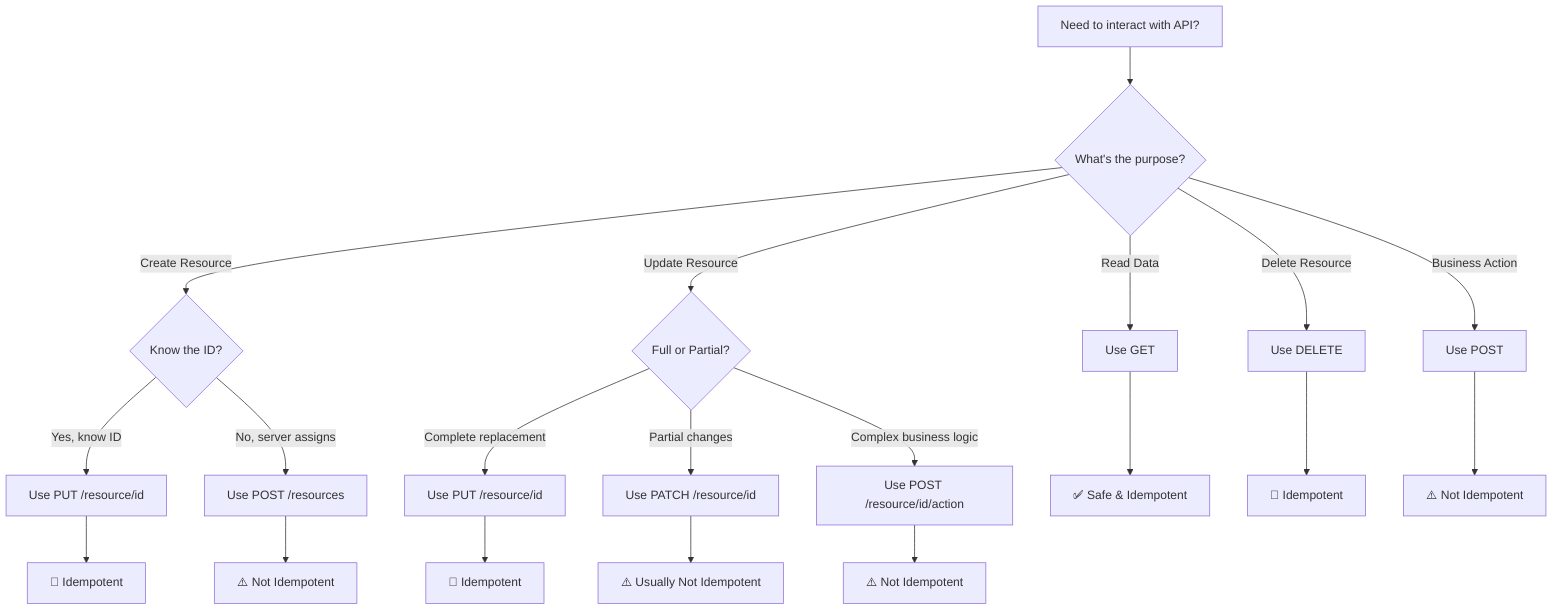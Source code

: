 flowchart TD
    START[Need to interact with API?] --> PURPOSE{What's the purpose?}
    
    PURPOSE -->|Read Data| READ[Use GET]
    PURPOSE -->|Create Resource| CREATE{Know the ID?}
    PURPOSE -->|Update Resource| UPDATE{Full or Partial?}
    PURPOSE -->|Delete Resource| DELETE[Use DELETE]
    PURPOSE -->|Business Action| ACTION[Use POST]
    
    CREATE -->|Yes, know ID| PUT1[Use PUT /resource/id]
    CREATE -->|No, server assigns| POST1[Use POST /resources]
    
    UPDATE -->|Complete replacement| PUT2[Use PUT /resource/id]
    UPDATE -->|Partial changes| PATCH1[Use PATCH /resource/id]
    UPDATE -->|Complex business logic| POST2[Use POST /resource/id/action]
    
    READ --> SAFE1[✅ Safe & Idempotent]
    PUT1 --> IDEM1[🔄 Idempotent]
    PUT2 --> IDEM2[🔄 Idempotent]
    DELETE --> IDEM3[🔄 Idempotent]
    POST1 --> NEITHER1[⚠️ Not Idempotent]
    POST2 --> NEITHER2[⚠️ Not Idempotent]
    PATCH1 --> NEITHER3[⚠️ Usually Not Idempotent]
    ACTION --> NEITHER4[⚠️ Not Idempotent]
